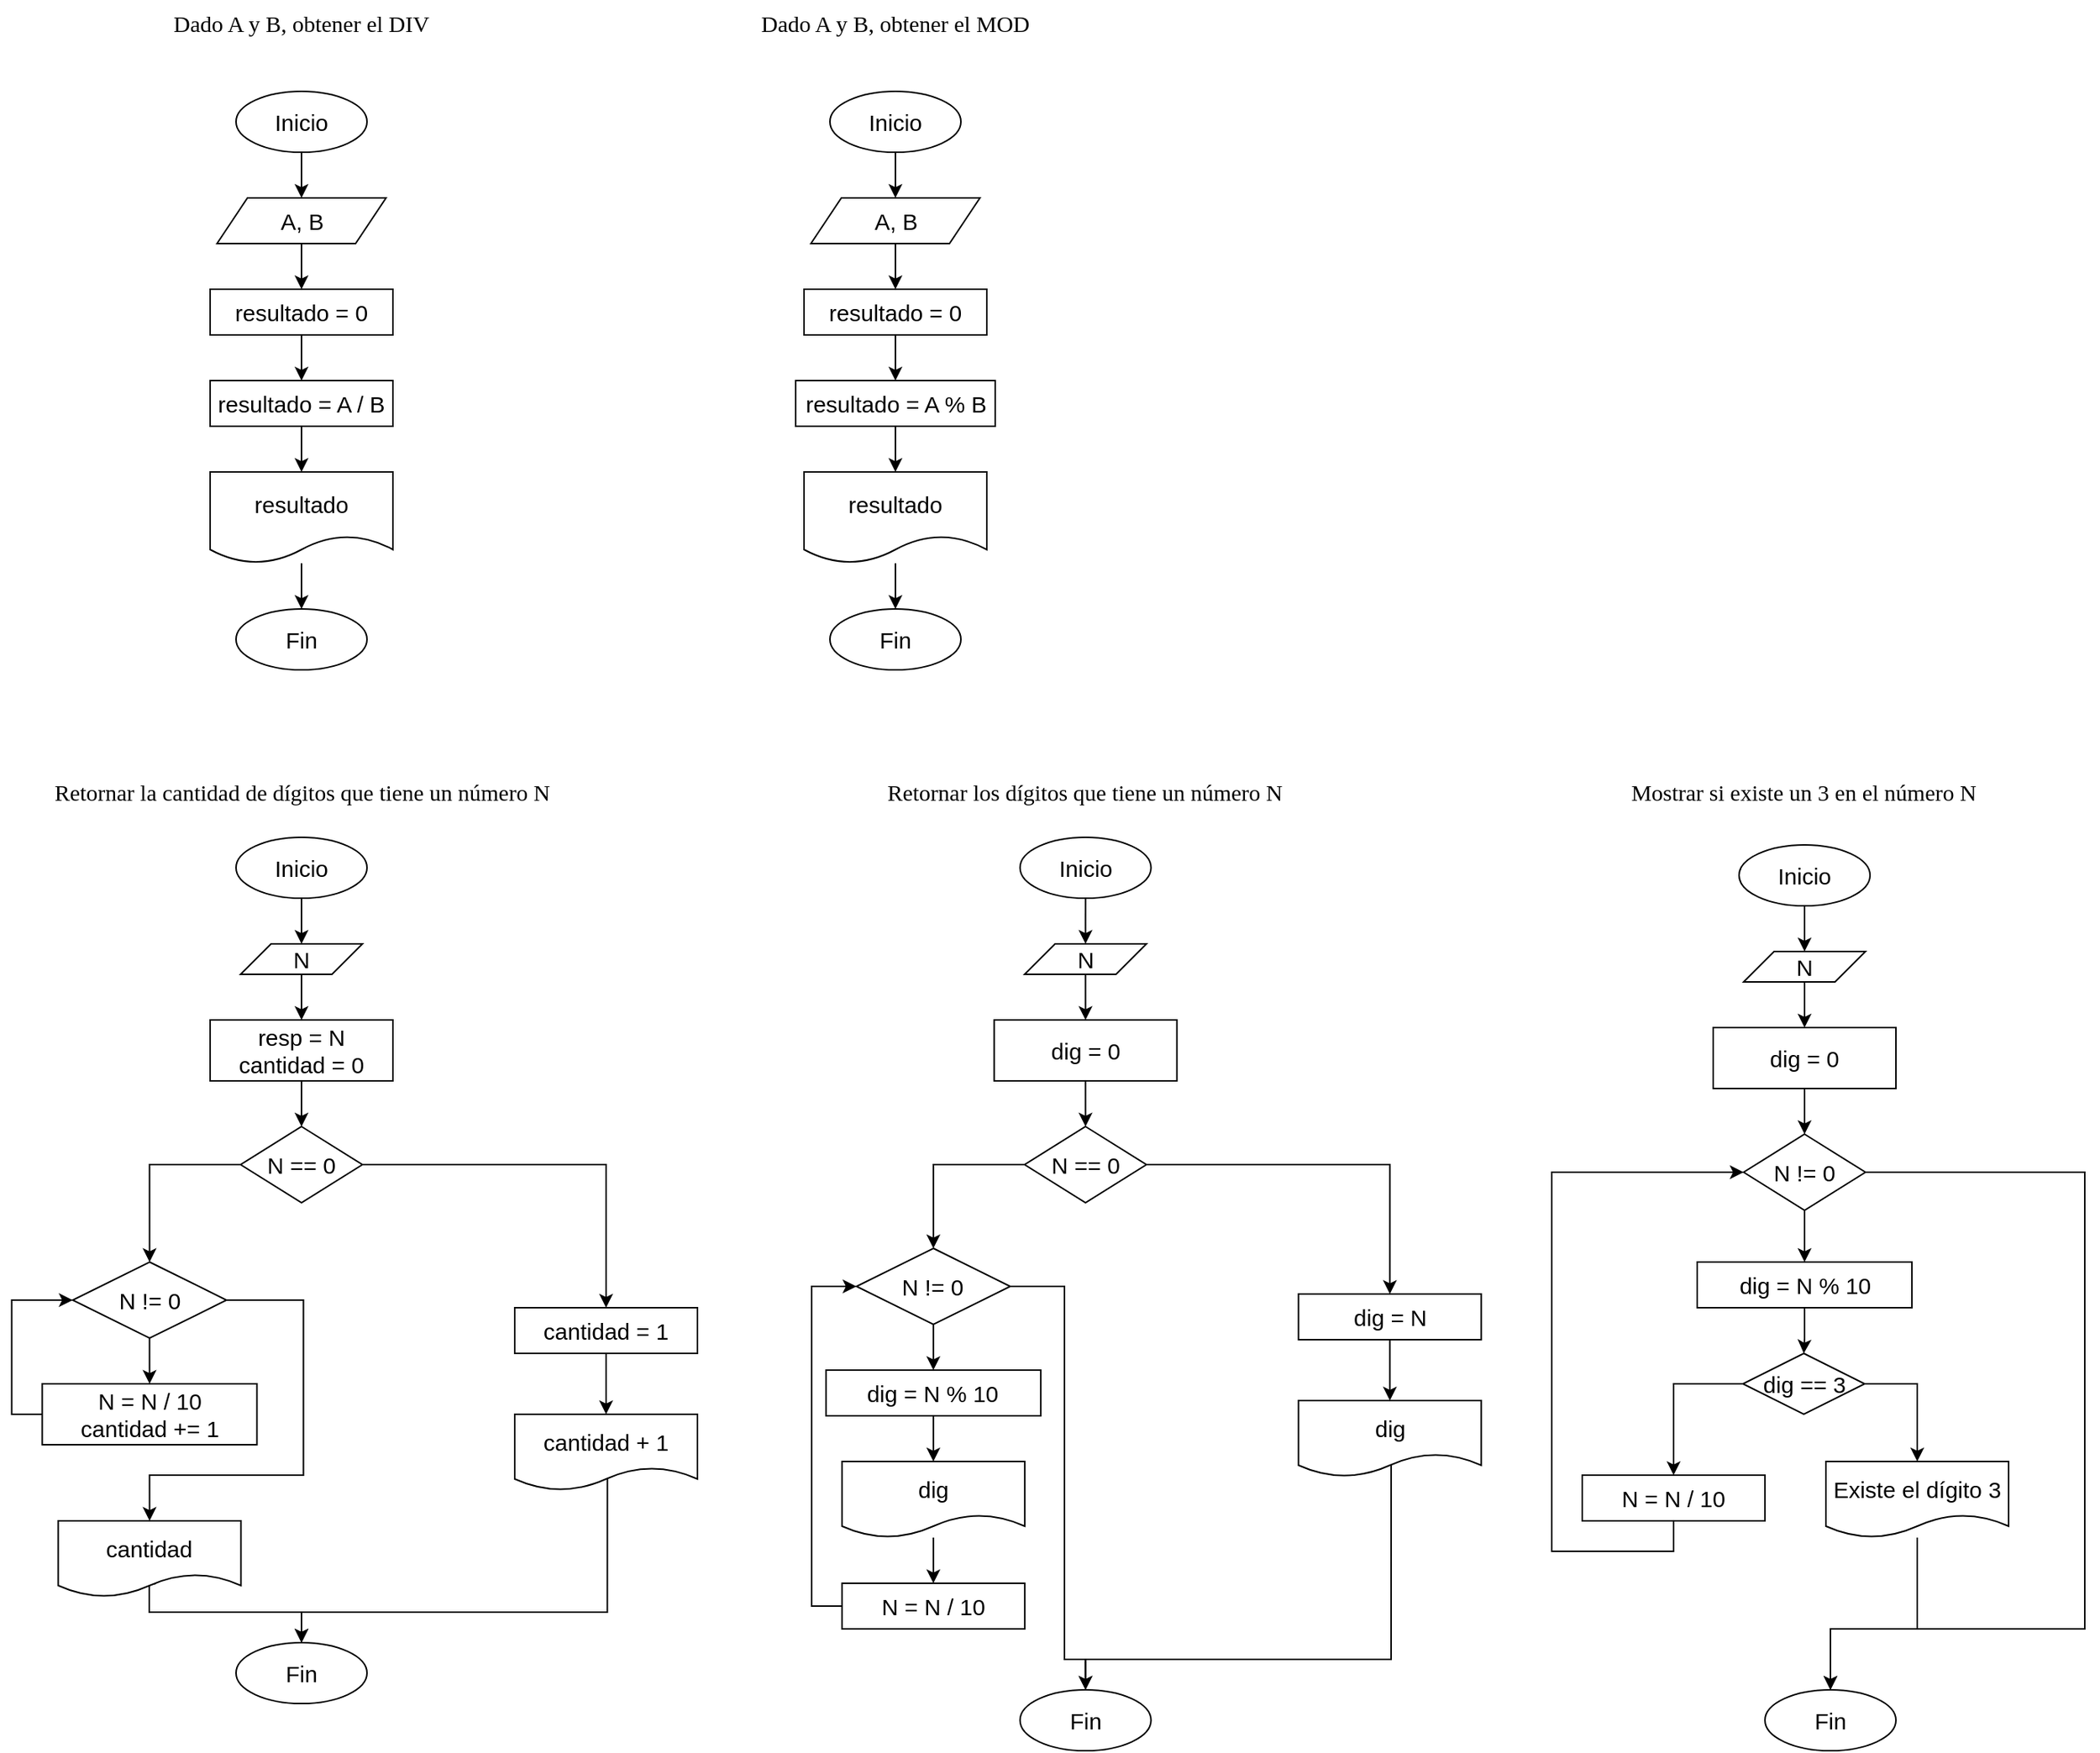 <mxfile version="20.8.16" type="device"><diagram name="Página-1" id="uD408rvmGwpQXw0aSJ4G"><mxGraphModel dx="494" dy="295" grid="1" gridSize="10" guides="1" tooltips="1" connect="1" arrows="1" fold="1" page="1" pageScale="1" pageWidth="827" pageHeight="1169" math="0" shadow="0"><root><mxCell id="0"/><mxCell id="1" parent="0"/><mxCell id="5Xjq8jHOqUXC_461pEGS-1" value="&lt;font face=&quot;Garamond&quot; style=&quot;font-size: 15px;&quot;&gt;Dado A y B, obtener el DIV&lt;/font&gt;" style="text;html=1;strokeColor=none;fillColor=none;align=center;verticalAlign=middle;whiteSpace=wrap;rounded=0;" vertex="1" parent="1"><mxGeometry x="89" y="50" width="260" height="30" as="geometry"/></mxCell><mxCell id="5Xjq8jHOqUXC_461pEGS-2" value="&lt;font face=&quot;Garamond&quot; style=&quot;font-size: 15px;&quot;&gt;Dado A y B, obtener el MOD&lt;/font&gt;" style="text;html=1;strokeColor=none;fillColor=none;align=center;verticalAlign=middle;whiteSpace=wrap;rounded=0;" vertex="1" parent="1"><mxGeometry x="479" y="50" width="260" height="30" as="geometry"/></mxCell><mxCell id="5Xjq8jHOqUXC_461pEGS-12" style="edgeStyle=orthogonalEdgeStyle;rounded=0;orthogonalLoop=1;jettySize=auto;html=1;entryX=0.5;entryY=0;entryDx=0;entryDy=0;fontFamily=Helvetica;fontSize=15;" edge="1" parent="1" source="5Xjq8jHOqUXC_461pEGS-3" target="5Xjq8jHOqUXC_461pEGS-4"><mxGeometry relative="1" as="geometry"/></mxCell><mxCell id="5Xjq8jHOqUXC_461pEGS-3" value="&lt;font face=&quot;Helvetica&quot;&gt;Inicio&lt;/font&gt;" style="ellipse;whiteSpace=wrap;html=1;fontFamily=Garamond;fontSize=15;" vertex="1" parent="1"><mxGeometry x="176" y="110" width="86" height="40" as="geometry"/></mxCell><mxCell id="5Xjq8jHOqUXC_461pEGS-13" style="edgeStyle=orthogonalEdgeStyle;rounded=0;orthogonalLoop=1;jettySize=auto;html=1;entryX=0.5;entryY=0;entryDx=0;entryDy=0;fontFamily=Helvetica;fontSize=15;" edge="1" parent="1" source="5Xjq8jHOqUXC_461pEGS-4" target="5Xjq8jHOqUXC_461pEGS-5"><mxGeometry relative="1" as="geometry"/></mxCell><mxCell id="5Xjq8jHOqUXC_461pEGS-4" value="A, B" style="shape=parallelogram;perimeter=parallelogramPerimeter;whiteSpace=wrap;html=1;fixedSize=1;fontFamily=Helvetica;fontSize=15;" vertex="1" parent="1"><mxGeometry x="163.5" y="180" width="111" height="30" as="geometry"/></mxCell><mxCell id="5Xjq8jHOqUXC_461pEGS-14" style="edgeStyle=orthogonalEdgeStyle;rounded=0;orthogonalLoop=1;jettySize=auto;html=1;entryX=0.5;entryY=0;entryDx=0;entryDy=0;fontFamily=Helvetica;fontSize=15;" edge="1" parent="1" source="5Xjq8jHOqUXC_461pEGS-5" target="5Xjq8jHOqUXC_461pEGS-6"><mxGeometry relative="1" as="geometry"/></mxCell><mxCell id="5Xjq8jHOqUXC_461pEGS-5" value="resultado = 0" style="rounded=0;whiteSpace=wrap;html=1;fontFamily=Helvetica;fontSize=15;" vertex="1" parent="1"><mxGeometry x="159" y="240" width="120" height="30" as="geometry"/></mxCell><mxCell id="5Xjq8jHOqUXC_461pEGS-15" style="edgeStyle=orthogonalEdgeStyle;rounded=0;orthogonalLoop=1;jettySize=auto;html=1;entryX=0.5;entryY=0;entryDx=0;entryDy=0;fontFamily=Helvetica;fontSize=15;" edge="1" parent="1" source="5Xjq8jHOqUXC_461pEGS-6" target="5Xjq8jHOqUXC_461pEGS-8"><mxGeometry relative="1" as="geometry"/></mxCell><mxCell id="5Xjq8jHOqUXC_461pEGS-6" value="resultado = A / B" style="rounded=0;whiteSpace=wrap;html=1;fontFamily=Helvetica;fontSize=15;" vertex="1" parent="1"><mxGeometry x="159" y="300" width="120" height="30" as="geometry"/></mxCell><mxCell id="5Xjq8jHOqUXC_461pEGS-16" style="edgeStyle=orthogonalEdgeStyle;rounded=0;orthogonalLoop=1;jettySize=auto;html=1;entryX=0.5;entryY=0;entryDx=0;entryDy=0;fontFamily=Helvetica;fontSize=15;" edge="1" parent="1" source="5Xjq8jHOqUXC_461pEGS-8" target="5Xjq8jHOqUXC_461pEGS-10"><mxGeometry relative="1" as="geometry"/></mxCell><mxCell id="5Xjq8jHOqUXC_461pEGS-8" value="resultado" style="shape=document;whiteSpace=wrap;html=1;boundedLbl=1;fontFamily=Helvetica;fontSize=15;" vertex="1" parent="1"><mxGeometry x="159" y="360" width="120" height="60" as="geometry"/></mxCell><mxCell id="5Xjq8jHOqUXC_461pEGS-10" value="&lt;font face=&quot;Helvetica&quot;&gt;Fin&lt;/font&gt;" style="ellipse;whiteSpace=wrap;html=1;fontFamily=Garamond;fontSize=15;" vertex="1" parent="1"><mxGeometry x="176" y="450" width="86" height="40" as="geometry"/></mxCell><mxCell id="5Xjq8jHOqUXC_461pEGS-17" style="edgeStyle=orthogonalEdgeStyle;rounded=0;orthogonalLoop=1;jettySize=auto;html=1;entryX=0.5;entryY=0;entryDx=0;entryDy=0;fontFamily=Helvetica;fontSize=15;" edge="1" parent="1" source="5Xjq8jHOqUXC_461pEGS-18" target="5Xjq8jHOqUXC_461pEGS-20"><mxGeometry relative="1" as="geometry"/></mxCell><mxCell id="5Xjq8jHOqUXC_461pEGS-18" value="&lt;font face=&quot;Helvetica&quot;&gt;Inicio&lt;/font&gt;" style="ellipse;whiteSpace=wrap;html=1;fontFamily=Garamond;fontSize=15;" vertex="1" parent="1"><mxGeometry x="566" y="110" width="86" height="40" as="geometry"/></mxCell><mxCell id="5Xjq8jHOqUXC_461pEGS-19" style="edgeStyle=orthogonalEdgeStyle;rounded=0;orthogonalLoop=1;jettySize=auto;html=1;entryX=0.5;entryY=0;entryDx=0;entryDy=0;fontFamily=Helvetica;fontSize=15;" edge="1" parent="1" source="5Xjq8jHOqUXC_461pEGS-20" target="5Xjq8jHOqUXC_461pEGS-22"><mxGeometry relative="1" as="geometry"/></mxCell><mxCell id="5Xjq8jHOqUXC_461pEGS-20" value="A, B" style="shape=parallelogram;perimeter=parallelogramPerimeter;whiteSpace=wrap;html=1;fixedSize=1;fontFamily=Helvetica;fontSize=15;" vertex="1" parent="1"><mxGeometry x="553.5" y="180" width="111" height="30" as="geometry"/></mxCell><mxCell id="5Xjq8jHOqUXC_461pEGS-21" style="edgeStyle=orthogonalEdgeStyle;rounded=0;orthogonalLoop=1;jettySize=auto;html=1;entryX=0.5;entryY=0;entryDx=0;entryDy=0;fontFamily=Helvetica;fontSize=15;" edge="1" parent="1" source="5Xjq8jHOqUXC_461pEGS-22" target="5Xjq8jHOqUXC_461pEGS-24"><mxGeometry relative="1" as="geometry"/></mxCell><mxCell id="5Xjq8jHOqUXC_461pEGS-22" value="resultado = 0" style="rounded=0;whiteSpace=wrap;html=1;fontFamily=Helvetica;fontSize=15;" vertex="1" parent="1"><mxGeometry x="549" y="240" width="120" height="30" as="geometry"/></mxCell><mxCell id="5Xjq8jHOqUXC_461pEGS-23" style="edgeStyle=orthogonalEdgeStyle;rounded=0;orthogonalLoop=1;jettySize=auto;html=1;entryX=0.5;entryY=0;entryDx=0;entryDy=0;fontFamily=Helvetica;fontSize=15;" edge="1" parent="1" source="5Xjq8jHOqUXC_461pEGS-24" target="5Xjq8jHOqUXC_461pEGS-26"><mxGeometry relative="1" as="geometry"/></mxCell><mxCell id="5Xjq8jHOqUXC_461pEGS-24" value="resultado = A % B" style="rounded=0;whiteSpace=wrap;html=1;fontFamily=Helvetica;fontSize=15;" vertex="1" parent="1"><mxGeometry x="543.5" y="300" width="131" height="30" as="geometry"/></mxCell><mxCell id="5Xjq8jHOqUXC_461pEGS-25" style="edgeStyle=orthogonalEdgeStyle;rounded=0;orthogonalLoop=1;jettySize=auto;html=1;entryX=0.5;entryY=0;entryDx=0;entryDy=0;fontFamily=Helvetica;fontSize=15;" edge="1" parent="1" source="5Xjq8jHOqUXC_461pEGS-26" target="5Xjq8jHOqUXC_461pEGS-27"><mxGeometry relative="1" as="geometry"/></mxCell><mxCell id="5Xjq8jHOqUXC_461pEGS-26" value="resultado" style="shape=document;whiteSpace=wrap;html=1;boundedLbl=1;fontFamily=Helvetica;fontSize=15;" vertex="1" parent="1"><mxGeometry x="549" y="360" width="120" height="60" as="geometry"/></mxCell><mxCell id="5Xjq8jHOqUXC_461pEGS-27" value="&lt;font face=&quot;Helvetica&quot;&gt;Fin&lt;/font&gt;" style="ellipse;whiteSpace=wrap;html=1;fontFamily=Garamond;fontSize=15;" vertex="1" parent="1"><mxGeometry x="566" y="450" width="86" height="40" as="geometry"/></mxCell><mxCell id="5Xjq8jHOqUXC_461pEGS-28" value="&lt;font face=&quot;Garamond&quot; style=&quot;font-size: 15px;&quot;&gt;Retornar la cantidad de dígitos que tiene un número N&lt;/font&gt;" style="text;html=1;strokeColor=none;fillColor=none;align=center;verticalAlign=middle;whiteSpace=wrap;rounded=0;" vertex="1" parent="1"><mxGeometry x="53.5" y="555" width="331" height="30" as="geometry"/></mxCell><mxCell id="5Xjq8jHOqUXC_461pEGS-37" style="edgeStyle=orthogonalEdgeStyle;rounded=0;orthogonalLoop=1;jettySize=auto;html=1;entryX=0.5;entryY=0;entryDx=0;entryDy=0;fontFamily=Helvetica;fontSize=15;" edge="1" parent="1" source="5Xjq8jHOqUXC_461pEGS-29" target="5Xjq8jHOqUXC_461pEGS-31"><mxGeometry relative="1" as="geometry"/></mxCell><mxCell id="5Xjq8jHOqUXC_461pEGS-29" value="&lt;font face=&quot;Helvetica&quot;&gt;Inicio&lt;/font&gt;" style="ellipse;whiteSpace=wrap;html=1;fontFamily=Garamond;fontSize=15;" vertex="1" parent="1"><mxGeometry x="176" y="600" width="86" height="40" as="geometry"/></mxCell><mxCell id="5Xjq8jHOqUXC_461pEGS-30" value="&lt;font face=&quot;Helvetica&quot;&gt;Fin&lt;/font&gt;" style="ellipse;whiteSpace=wrap;html=1;fontFamily=Garamond;fontSize=15;" vertex="1" parent="1"><mxGeometry x="176" y="1129" width="86" height="40" as="geometry"/></mxCell><mxCell id="5Xjq8jHOqUXC_461pEGS-38" style="edgeStyle=orthogonalEdgeStyle;rounded=0;orthogonalLoop=1;jettySize=auto;html=1;entryX=0.5;entryY=0;entryDx=0;entryDy=0;fontFamily=Helvetica;fontSize=15;" edge="1" parent="1" source="5Xjq8jHOqUXC_461pEGS-31" target="5Xjq8jHOqUXC_461pEGS-33"><mxGeometry relative="1" as="geometry"/></mxCell><mxCell id="5Xjq8jHOqUXC_461pEGS-31" value="N" style="shape=parallelogram;perimeter=parallelogramPerimeter;whiteSpace=wrap;html=1;fixedSize=1;fontFamily=Helvetica;fontSize=15;" vertex="1" parent="1"><mxGeometry x="179" y="670" width="80" height="20" as="geometry"/></mxCell><mxCell id="5Xjq8jHOqUXC_461pEGS-40" style="edgeStyle=orthogonalEdgeStyle;rounded=0;orthogonalLoop=1;jettySize=auto;html=1;entryX=0.5;entryY=0;entryDx=0;entryDy=0;fontFamily=Helvetica;fontSize=15;" edge="1" parent="1" source="5Xjq8jHOqUXC_461pEGS-32" target="5Xjq8jHOqUXC_461pEGS-34"><mxGeometry relative="1" as="geometry"/></mxCell><mxCell id="5Xjq8jHOqUXC_461pEGS-42" style="edgeStyle=orthogonalEdgeStyle;rounded=0;orthogonalLoop=1;jettySize=auto;html=1;fontFamily=Helvetica;fontSize=15;entryX=0.5;entryY=0;entryDx=0;entryDy=0;exitX=1;exitY=0.5;exitDx=0;exitDy=0;" edge="1" parent="1" source="5Xjq8jHOqUXC_461pEGS-32" target="5Xjq8jHOqUXC_461pEGS-41"><mxGeometry relative="1" as="geometry"><mxPoint x="250.23" y="999" as="targetPoint"/><Array as="points"><mxPoint x="220.23" y="904"/><mxPoint x="220.23" y="1019"/><mxPoint x="119.23" y="1019"/></Array></mxGeometry></mxCell><mxCell id="5Xjq8jHOqUXC_461pEGS-32" value="N != 0" style="rhombus;whiteSpace=wrap;html=1;fontFamily=Helvetica;fontSize=15;" vertex="1" parent="1"><mxGeometry x="68.73" y="879" width="101" height="50" as="geometry"/></mxCell><mxCell id="5Xjq8jHOqUXC_461pEGS-44" style="edgeStyle=orthogonalEdgeStyle;rounded=0;orthogonalLoop=1;jettySize=auto;html=1;entryX=0.5;entryY=0;entryDx=0;entryDy=0;fontFamily=Helvetica;fontSize=15;" edge="1" parent="1" source="5Xjq8jHOqUXC_461pEGS-33" target="5Xjq8jHOqUXC_461pEGS-43"><mxGeometry relative="1" as="geometry"/></mxCell><mxCell id="5Xjq8jHOqUXC_461pEGS-33" value="resp = N&lt;br&gt;cantidad = 0" style="rounded=0;whiteSpace=wrap;html=1;fontFamily=Helvetica;fontSize=15;" vertex="1" parent="1"><mxGeometry x="159" y="720" width="120" height="40" as="geometry"/></mxCell><mxCell id="5Xjq8jHOqUXC_461pEGS-36" style="edgeStyle=orthogonalEdgeStyle;rounded=0;orthogonalLoop=1;jettySize=auto;html=1;entryX=0;entryY=0.5;entryDx=0;entryDy=0;fontFamily=Helvetica;fontSize=15;exitX=0;exitY=0.5;exitDx=0;exitDy=0;" edge="1" parent="1" source="5Xjq8jHOqUXC_461pEGS-34" target="5Xjq8jHOqUXC_461pEGS-32"><mxGeometry relative="1" as="geometry"/></mxCell><mxCell id="5Xjq8jHOqUXC_461pEGS-34" value="N = N / 10&lt;br&gt;cantidad += 1" style="rounded=0;whiteSpace=wrap;html=1;fontFamily=Helvetica;fontSize=15;" vertex="1" parent="1"><mxGeometry x="48.73" y="959" width="141" height="40" as="geometry"/></mxCell><mxCell id="5Xjq8jHOqUXC_461pEGS-48" style="edgeStyle=orthogonalEdgeStyle;rounded=0;orthogonalLoop=1;jettySize=auto;html=1;entryX=0.5;entryY=0;entryDx=0;entryDy=0;fontFamily=Helvetica;fontSize=15;exitX=0.533;exitY=0.825;exitDx=0;exitDy=0;exitPerimeter=0;" edge="1" parent="1" source="5Xjq8jHOqUXC_461pEGS-41" target="5Xjq8jHOqUXC_461pEGS-30"><mxGeometry relative="1" as="geometry"><Array as="points"><mxPoint x="119" y="1109"/><mxPoint x="219" y="1109"/></Array></mxGeometry></mxCell><mxCell id="5Xjq8jHOqUXC_461pEGS-41" value="cantidad" style="shape=document;whiteSpace=wrap;html=1;boundedLbl=1;fontFamily=Helvetica;fontSize=15;" vertex="1" parent="1"><mxGeometry x="59.23" y="1049" width="120" height="50" as="geometry"/></mxCell><mxCell id="5Xjq8jHOqUXC_461pEGS-51" style="edgeStyle=orthogonalEdgeStyle;rounded=0;orthogonalLoop=1;jettySize=auto;html=1;entryX=0.5;entryY=0;entryDx=0;entryDy=0;fontFamily=Helvetica;fontSize=15;" edge="1" parent="1" source="5Xjq8jHOqUXC_461pEGS-43" target="5Xjq8jHOqUXC_461pEGS-50"><mxGeometry relative="1" as="geometry"/></mxCell><mxCell id="5Xjq8jHOqUXC_461pEGS-99" style="edgeStyle=orthogonalEdgeStyle;rounded=0;orthogonalLoop=1;jettySize=auto;html=1;entryX=0.5;entryY=0;entryDx=0;entryDy=0;fontFamily=Helvetica;fontSize=15;" edge="1" parent="1" source="5Xjq8jHOqUXC_461pEGS-43" target="5Xjq8jHOqUXC_461pEGS-32"><mxGeometry relative="1" as="geometry"/></mxCell><mxCell id="5Xjq8jHOqUXC_461pEGS-43" value="N == 0" style="rhombus;whiteSpace=wrap;html=1;fontFamily=Helvetica;fontSize=15;" vertex="1" parent="1"><mxGeometry x="179" y="790" width="80" height="50" as="geometry"/></mxCell><mxCell id="5Xjq8jHOqUXC_461pEGS-49" style="edgeStyle=orthogonalEdgeStyle;rounded=0;orthogonalLoop=1;jettySize=auto;html=1;entryX=0.5;entryY=0;entryDx=0;entryDy=0;fontFamily=Helvetica;fontSize=15;exitX=0.507;exitY=0.846;exitDx=0;exitDy=0;exitPerimeter=0;" edge="1" parent="1" source="5Xjq8jHOqUXC_461pEGS-46" target="5Xjq8jHOqUXC_461pEGS-30"><mxGeometry relative="1" as="geometry"><Array as="points"><mxPoint x="420" y="1109"/><mxPoint x="219" y="1109"/></Array></mxGeometry></mxCell><mxCell id="5Xjq8jHOqUXC_461pEGS-46" value="cantidad + 1" style="shape=document;whiteSpace=wrap;html=1;boundedLbl=1;fontFamily=Helvetica;fontSize=15;" vertex="1" parent="1"><mxGeometry x="359" y="979" width="120" height="50" as="geometry"/></mxCell><mxCell id="5Xjq8jHOqUXC_461pEGS-52" style="edgeStyle=orthogonalEdgeStyle;rounded=0;orthogonalLoop=1;jettySize=auto;html=1;entryX=0.5;entryY=0;entryDx=0;entryDy=0;fontFamily=Helvetica;fontSize=15;" edge="1" parent="1" source="5Xjq8jHOqUXC_461pEGS-50" target="5Xjq8jHOqUXC_461pEGS-46"><mxGeometry relative="1" as="geometry"/></mxCell><mxCell id="5Xjq8jHOqUXC_461pEGS-50" value="cantidad = 1" style="rounded=0;whiteSpace=wrap;html=1;fontFamily=Helvetica;fontSize=15;" vertex="1" parent="1"><mxGeometry x="359" y="909" width="120" height="30" as="geometry"/></mxCell><mxCell id="5Xjq8jHOqUXC_461pEGS-66" value="&lt;font face=&quot;Garamond&quot; style=&quot;font-size: 15px;&quot;&gt;Retornar los dígitos que tiene un número N&lt;/font&gt;" style="text;html=1;strokeColor=none;fillColor=none;align=center;verticalAlign=middle;whiteSpace=wrap;rounded=0;" vertex="1" parent="1"><mxGeometry x="568.33" y="555" width="331" height="30" as="geometry"/></mxCell><mxCell id="5Xjq8jHOqUXC_461pEGS-67" style="edgeStyle=orthogonalEdgeStyle;rounded=0;orthogonalLoop=1;jettySize=auto;html=1;entryX=0.5;entryY=0;entryDx=0;entryDy=0;fontFamily=Helvetica;fontSize=15;" edge="1" parent="1" source="5Xjq8jHOqUXC_461pEGS-68" target="5Xjq8jHOqUXC_461pEGS-71"><mxGeometry relative="1" as="geometry"/></mxCell><mxCell id="5Xjq8jHOqUXC_461pEGS-68" value="&lt;font face=&quot;Helvetica&quot;&gt;Inicio&lt;/font&gt;" style="ellipse;whiteSpace=wrap;html=1;fontFamily=Garamond;fontSize=15;" vertex="1" parent="1"><mxGeometry x="690.83" y="600" width="86" height="40" as="geometry"/></mxCell><mxCell id="5Xjq8jHOqUXC_461pEGS-69" value="&lt;font face=&quot;Helvetica&quot;&gt;Fin&lt;/font&gt;" style="ellipse;whiteSpace=wrap;html=1;fontFamily=Garamond;fontSize=15;" vertex="1" parent="1"><mxGeometry x="690.83" y="1160" width="86" height="40" as="geometry"/></mxCell><mxCell id="5Xjq8jHOqUXC_461pEGS-70" style="edgeStyle=orthogonalEdgeStyle;rounded=0;orthogonalLoop=1;jettySize=auto;html=1;entryX=0.5;entryY=0;entryDx=0;entryDy=0;fontFamily=Helvetica;fontSize=15;" edge="1" parent="1" source="5Xjq8jHOqUXC_461pEGS-71" target="5Xjq8jHOqUXC_461pEGS-76"><mxGeometry relative="1" as="geometry"/></mxCell><mxCell id="5Xjq8jHOqUXC_461pEGS-71" value="N" style="shape=parallelogram;perimeter=parallelogramPerimeter;whiteSpace=wrap;html=1;fixedSize=1;fontFamily=Helvetica;fontSize=15;" vertex="1" parent="1"><mxGeometry x="693.83" y="670" width="80" height="20" as="geometry"/></mxCell><mxCell id="5Xjq8jHOqUXC_461pEGS-72" style="edgeStyle=orthogonalEdgeStyle;rounded=0;orthogonalLoop=1;jettySize=auto;html=1;entryX=0.5;entryY=0;entryDx=0;entryDy=0;fontFamily=Helvetica;fontSize=15;" edge="1" parent="1" source="5Xjq8jHOqUXC_461pEGS-74" target="5Xjq8jHOqUXC_461pEGS-78"><mxGeometry relative="1" as="geometry"/></mxCell><mxCell id="5Xjq8jHOqUXC_461pEGS-101" style="edgeStyle=orthogonalEdgeStyle;rounded=0;orthogonalLoop=1;jettySize=auto;html=1;entryX=0.5;entryY=0;entryDx=0;entryDy=0;fontFamily=Helvetica;fontSize=15;" edge="1" parent="1" source="5Xjq8jHOqUXC_461pEGS-74" target="5Xjq8jHOqUXC_461pEGS-69"><mxGeometry relative="1" as="geometry"><Array as="points"><mxPoint x="720" y="895"/><mxPoint x="720" y="1140"/><mxPoint x="734" y="1140"/></Array></mxGeometry></mxCell><mxCell id="5Xjq8jHOqUXC_461pEGS-74" value="N != 0" style="rhombus;whiteSpace=wrap;html=1;fontFamily=Helvetica;fontSize=15;" vertex="1" parent="1"><mxGeometry x="583.42" y="870" width="101" height="50" as="geometry"/></mxCell><mxCell id="5Xjq8jHOqUXC_461pEGS-75" style="edgeStyle=orthogonalEdgeStyle;rounded=0;orthogonalLoop=1;jettySize=auto;html=1;entryX=0.5;entryY=0;entryDx=0;entryDy=0;fontFamily=Helvetica;fontSize=15;" edge="1" parent="1" source="5Xjq8jHOqUXC_461pEGS-76" target="5Xjq8jHOqUXC_461pEGS-83"><mxGeometry relative="1" as="geometry"/></mxCell><mxCell id="5Xjq8jHOqUXC_461pEGS-76" value="dig = 0" style="rounded=0;whiteSpace=wrap;html=1;fontFamily=Helvetica;fontSize=15;" vertex="1" parent="1"><mxGeometry x="673.83" y="720" width="120" height="40" as="geometry"/></mxCell><mxCell id="5Xjq8jHOqUXC_461pEGS-96" style="edgeStyle=orthogonalEdgeStyle;rounded=0;orthogonalLoop=1;jettySize=auto;html=1;entryX=0.5;entryY=0;entryDx=0;entryDy=0;fontFamily=Helvetica;fontSize=15;" edge="1" parent="1" source="5Xjq8jHOqUXC_461pEGS-78" target="5Xjq8jHOqUXC_461pEGS-93"><mxGeometry relative="1" as="geometry"/></mxCell><mxCell id="5Xjq8jHOqUXC_461pEGS-78" value="dig = N % 10" style="rounded=0;whiteSpace=wrap;html=1;fontFamily=Helvetica;fontSize=15;" vertex="1" parent="1"><mxGeometry x="563.42" y="950" width="141" height="30" as="geometry"/></mxCell><mxCell id="5Xjq8jHOqUXC_461pEGS-81" style="edgeStyle=orthogonalEdgeStyle;rounded=0;orthogonalLoop=1;jettySize=auto;html=1;entryX=0.5;entryY=0;entryDx=0;entryDy=0;fontFamily=Helvetica;fontSize=15;" edge="1" parent="1" source="5Xjq8jHOqUXC_461pEGS-83" target="5Xjq8jHOqUXC_461pEGS-87"><mxGeometry relative="1" as="geometry"/></mxCell><mxCell id="5Xjq8jHOqUXC_461pEGS-100" style="edgeStyle=orthogonalEdgeStyle;rounded=0;orthogonalLoop=1;jettySize=auto;html=1;entryX=0.5;entryY=0;entryDx=0;entryDy=0;fontFamily=Helvetica;fontSize=15;" edge="1" parent="1" source="5Xjq8jHOqUXC_461pEGS-83" target="5Xjq8jHOqUXC_461pEGS-74"><mxGeometry relative="1" as="geometry"/></mxCell><mxCell id="5Xjq8jHOqUXC_461pEGS-83" value="N == 0" style="rhombus;whiteSpace=wrap;html=1;fontFamily=Helvetica;fontSize=15;" vertex="1" parent="1"><mxGeometry x="693.83" y="790" width="80" height="50" as="geometry"/></mxCell><mxCell id="5Xjq8jHOqUXC_461pEGS-84" style="edgeStyle=orthogonalEdgeStyle;rounded=0;orthogonalLoop=1;jettySize=auto;html=1;entryX=0.5;entryY=0;entryDx=0;entryDy=0;fontFamily=Helvetica;fontSize=15;exitX=0.507;exitY=0.846;exitDx=0;exitDy=0;exitPerimeter=0;" edge="1" parent="1" source="5Xjq8jHOqUXC_461pEGS-85" target="5Xjq8jHOqUXC_461pEGS-69"><mxGeometry relative="1" as="geometry"><Array as="points"><mxPoint x="935" y="1140"/><mxPoint x="734" y="1140"/></Array></mxGeometry></mxCell><mxCell id="5Xjq8jHOqUXC_461pEGS-85" value="dig" style="shape=document;whiteSpace=wrap;html=1;boundedLbl=1;fontFamily=Helvetica;fontSize=15;" vertex="1" parent="1"><mxGeometry x="873.69" y="970" width="120" height="50" as="geometry"/></mxCell><mxCell id="5Xjq8jHOqUXC_461pEGS-86" style="edgeStyle=orthogonalEdgeStyle;rounded=0;orthogonalLoop=1;jettySize=auto;html=1;entryX=0.5;entryY=0;entryDx=0;entryDy=0;fontFamily=Helvetica;fontSize=15;" edge="1" parent="1" source="5Xjq8jHOqUXC_461pEGS-87" target="5Xjq8jHOqUXC_461pEGS-85"><mxGeometry relative="1" as="geometry"/></mxCell><mxCell id="5Xjq8jHOqUXC_461pEGS-87" value="dig = N" style="rounded=0;whiteSpace=wrap;html=1;fontFamily=Helvetica;fontSize=15;" vertex="1" parent="1"><mxGeometry x="873.69" y="900" width="120" height="30" as="geometry"/></mxCell><mxCell id="5Xjq8jHOqUXC_461pEGS-97" style="edgeStyle=orthogonalEdgeStyle;rounded=0;orthogonalLoop=1;jettySize=auto;html=1;entryX=0.5;entryY=0;entryDx=0;entryDy=0;fontFamily=Helvetica;fontSize=15;" edge="1" parent="1" source="5Xjq8jHOqUXC_461pEGS-93" target="5Xjq8jHOqUXC_461pEGS-94"><mxGeometry relative="1" as="geometry"/></mxCell><mxCell id="5Xjq8jHOqUXC_461pEGS-93" value="dig" style="shape=document;whiteSpace=wrap;html=1;boundedLbl=1;fontFamily=Helvetica;fontSize=15;" vertex="1" parent="1"><mxGeometry x="573.92" y="1010" width="120" height="50" as="geometry"/></mxCell><mxCell id="5Xjq8jHOqUXC_461pEGS-98" style="edgeStyle=orthogonalEdgeStyle;rounded=0;orthogonalLoop=1;jettySize=auto;html=1;entryX=0;entryY=0.5;entryDx=0;entryDy=0;fontFamily=Helvetica;fontSize=15;" edge="1" parent="1" source="5Xjq8jHOqUXC_461pEGS-94" target="5Xjq8jHOqUXC_461pEGS-74"><mxGeometry relative="1" as="geometry"><Array as="points"><mxPoint x="554" y="1105"/><mxPoint x="554" y="895"/></Array></mxGeometry></mxCell><mxCell id="5Xjq8jHOqUXC_461pEGS-94" value="N = N / 10" style="rounded=0;whiteSpace=wrap;html=1;fontFamily=Helvetica;fontSize=15;" vertex="1" parent="1"><mxGeometry x="573.92" y="1090" width="120" height="30" as="geometry"/></mxCell><mxCell id="5Xjq8jHOqUXC_461pEGS-102" style="edgeStyle=orthogonalEdgeStyle;rounded=0;orthogonalLoop=1;jettySize=auto;html=1;entryX=0.5;entryY=0;entryDx=0;entryDy=0;fontFamily=Helvetica;fontSize=15;" edge="1" parent="1" source="5Xjq8jHOqUXC_461pEGS-103" target="5Xjq8jHOqUXC_461pEGS-105"><mxGeometry relative="1" as="geometry"/></mxCell><mxCell id="5Xjq8jHOqUXC_461pEGS-103" value="&lt;font face=&quot;Helvetica&quot;&gt;Inicio&lt;/font&gt;" style="ellipse;whiteSpace=wrap;html=1;fontFamily=Garamond;fontSize=15;" vertex="1" parent="1"><mxGeometry x="1163" y="605" width="86" height="40" as="geometry"/></mxCell><mxCell id="5Xjq8jHOqUXC_461pEGS-104" style="edgeStyle=orthogonalEdgeStyle;rounded=0;orthogonalLoop=1;jettySize=auto;html=1;entryX=0.5;entryY=0;entryDx=0;entryDy=0;fontFamily=Helvetica;fontSize=15;" edge="1" parent="1" source="5Xjq8jHOqUXC_461pEGS-105" target="5Xjq8jHOqUXC_461pEGS-107"><mxGeometry relative="1" as="geometry"/></mxCell><mxCell id="5Xjq8jHOqUXC_461pEGS-105" value="N" style="shape=parallelogram;perimeter=parallelogramPerimeter;whiteSpace=wrap;html=1;fixedSize=1;fontFamily=Helvetica;fontSize=15;" vertex="1" parent="1"><mxGeometry x="1166" y="675" width="80" height="20" as="geometry"/></mxCell><mxCell id="5Xjq8jHOqUXC_461pEGS-106" style="edgeStyle=orthogonalEdgeStyle;rounded=0;orthogonalLoop=1;jettySize=auto;html=1;entryX=0.5;entryY=0;entryDx=0;entryDy=0;fontFamily=Helvetica;fontSize=15;" edge="1" parent="1" source="5Xjq8jHOqUXC_461pEGS-107" target="5Xjq8jHOqUXC_461pEGS-108"><mxGeometry relative="1" as="geometry"/></mxCell><mxCell id="5Xjq8jHOqUXC_461pEGS-107" value="dig = 0" style="rounded=0;whiteSpace=wrap;html=1;fontFamily=Helvetica;fontSize=15;" vertex="1" parent="1"><mxGeometry x="1146" y="725" width="120" height="40" as="geometry"/></mxCell><mxCell id="5Xjq8jHOqUXC_461pEGS-119" style="edgeStyle=orthogonalEdgeStyle;rounded=0;orthogonalLoop=1;jettySize=auto;html=1;entryX=0.5;entryY=0;entryDx=0;entryDy=0;fontFamily=Helvetica;fontSize=15;" edge="1" parent="1" source="5Xjq8jHOqUXC_461pEGS-108" target="5Xjq8jHOqUXC_461pEGS-112"><mxGeometry relative="1" as="geometry"/></mxCell><mxCell id="5Xjq8jHOqUXC_461pEGS-124" style="edgeStyle=orthogonalEdgeStyle;rounded=0;orthogonalLoop=1;jettySize=auto;html=1;exitX=1;exitY=0.5;exitDx=0;exitDy=0;fontFamily=Helvetica;fontSize=15;entryX=0.5;entryY=0;entryDx=0;entryDy=0;" edge="1" parent="1" source="5Xjq8jHOqUXC_461pEGS-108" target="5Xjq8jHOqUXC_461pEGS-127"><mxGeometry relative="1" as="geometry"><mxPoint x="1400" y="1170" as="targetPoint"/><Array as="points"><mxPoint x="1390" y="820"/><mxPoint x="1390" y="1120"/><mxPoint x="1223" y="1120"/></Array></mxGeometry></mxCell><mxCell id="5Xjq8jHOqUXC_461pEGS-108" value="N != 0" style="rhombus;whiteSpace=wrap;html=1;fontFamily=Helvetica;fontSize=15;" vertex="1" parent="1"><mxGeometry x="1166" y="795" width="80" height="50" as="geometry"/></mxCell><mxCell id="5Xjq8jHOqUXC_461pEGS-109" value="&lt;font face=&quot;Garamond&quot; style=&quot;font-size: 15px;&quot;&gt;Mostrar si existe un 3 en el número N&lt;/font&gt;" style="text;html=1;strokeColor=none;fillColor=none;align=center;verticalAlign=middle;whiteSpace=wrap;rounded=0;" vertex="1" parent="1"><mxGeometry x="1040" y="555" width="331" height="30" as="geometry"/></mxCell><mxCell id="5Xjq8jHOqUXC_461pEGS-120" style="edgeStyle=orthogonalEdgeStyle;rounded=0;orthogonalLoop=1;jettySize=auto;html=1;entryX=0.5;entryY=0;entryDx=0;entryDy=0;fontFamily=Helvetica;fontSize=15;" edge="1" parent="1" source="5Xjq8jHOqUXC_461pEGS-112" target="5Xjq8jHOqUXC_461pEGS-116"><mxGeometry relative="1" as="geometry"/></mxCell><mxCell id="5Xjq8jHOqUXC_461pEGS-112" value="dig = N % 10" style="rounded=0;whiteSpace=wrap;html=1;fontFamily=Helvetica;fontSize=15;" vertex="1" parent="1"><mxGeometry x="1135.5" y="879" width="141" height="30" as="geometry"/></mxCell><mxCell id="5Xjq8jHOqUXC_461pEGS-128" style="edgeStyle=orthogonalEdgeStyle;rounded=0;orthogonalLoop=1;jettySize=auto;html=1;entryX=0.5;entryY=0;entryDx=0;entryDy=0;fontFamily=Helvetica;fontSize=15;" edge="1" parent="1" source="5Xjq8jHOqUXC_461pEGS-114" target="5Xjq8jHOqUXC_461pEGS-127"><mxGeometry relative="1" as="geometry"><Array as="points"><mxPoint x="1280" y="1120"/><mxPoint x="1223" y="1120"/></Array></mxGeometry></mxCell><mxCell id="5Xjq8jHOqUXC_461pEGS-114" value="Existe el dígito 3" style="shape=document;whiteSpace=wrap;html=1;boundedLbl=1;fontFamily=Helvetica;fontSize=15;" vertex="1" parent="1"><mxGeometry x="1220" y="1010" width="120" height="50" as="geometry"/></mxCell><mxCell id="5Xjq8jHOqUXC_461pEGS-121" style="edgeStyle=orthogonalEdgeStyle;rounded=0;orthogonalLoop=1;jettySize=auto;html=1;exitX=0.5;exitY=1;exitDx=0;exitDy=0;entryX=0;entryY=0.5;entryDx=0;entryDy=0;fontFamily=Helvetica;fontSize=15;" edge="1" parent="1" source="5Xjq8jHOqUXC_461pEGS-115" target="5Xjq8jHOqUXC_461pEGS-108"><mxGeometry relative="1" as="geometry"><Array as="points"><mxPoint x="1120" y="1069"/><mxPoint x="1040" y="1069"/><mxPoint x="1040" y="820"/></Array></mxGeometry></mxCell><mxCell id="5Xjq8jHOqUXC_461pEGS-115" value="N = N / 10" style="rounded=0;whiteSpace=wrap;html=1;fontFamily=Helvetica;fontSize=15;" vertex="1" parent="1"><mxGeometry x="1060" y="1019" width="120" height="30" as="geometry"/></mxCell><mxCell id="5Xjq8jHOqUXC_461pEGS-117" style="edgeStyle=orthogonalEdgeStyle;rounded=0;orthogonalLoop=1;jettySize=auto;html=1;entryX=0.5;entryY=0;entryDx=0;entryDy=0;fontFamily=Helvetica;fontSize=15;exitX=0;exitY=0.5;exitDx=0;exitDy=0;" edge="1" parent="1" source="5Xjq8jHOqUXC_461pEGS-116" target="5Xjq8jHOqUXC_461pEGS-115"><mxGeometry relative="1" as="geometry"/></mxCell><mxCell id="5Xjq8jHOqUXC_461pEGS-118" style="edgeStyle=orthogonalEdgeStyle;rounded=0;orthogonalLoop=1;jettySize=auto;html=1;exitX=1;exitY=0.5;exitDx=0;exitDy=0;entryX=0.5;entryY=0;entryDx=0;entryDy=0;fontFamily=Helvetica;fontSize=15;" edge="1" parent="1" source="5Xjq8jHOqUXC_461pEGS-116" target="5Xjq8jHOqUXC_461pEGS-114"><mxGeometry relative="1" as="geometry"/></mxCell><mxCell id="5Xjq8jHOqUXC_461pEGS-116" value="dig == 3" style="rhombus;whiteSpace=wrap;html=1;fontFamily=Helvetica;fontSize=15;" vertex="1" parent="1"><mxGeometry x="1165.5" y="939" width="80" height="40" as="geometry"/></mxCell><mxCell id="5Xjq8jHOqUXC_461pEGS-127" value="&lt;font face=&quot;Helvetica&quot;&gt;Fin&lt;/font&gt;" style="ellipse;whiteSpace=wrap;html=1;fontFamily=Garamond;fontSize=15;" vertex="1" parent="1"><mxGeometry x="1180" y="1160" width="86" height="40" as="geometry"/></mxCell></root></mxGraphModel></diagram></mxfile>
